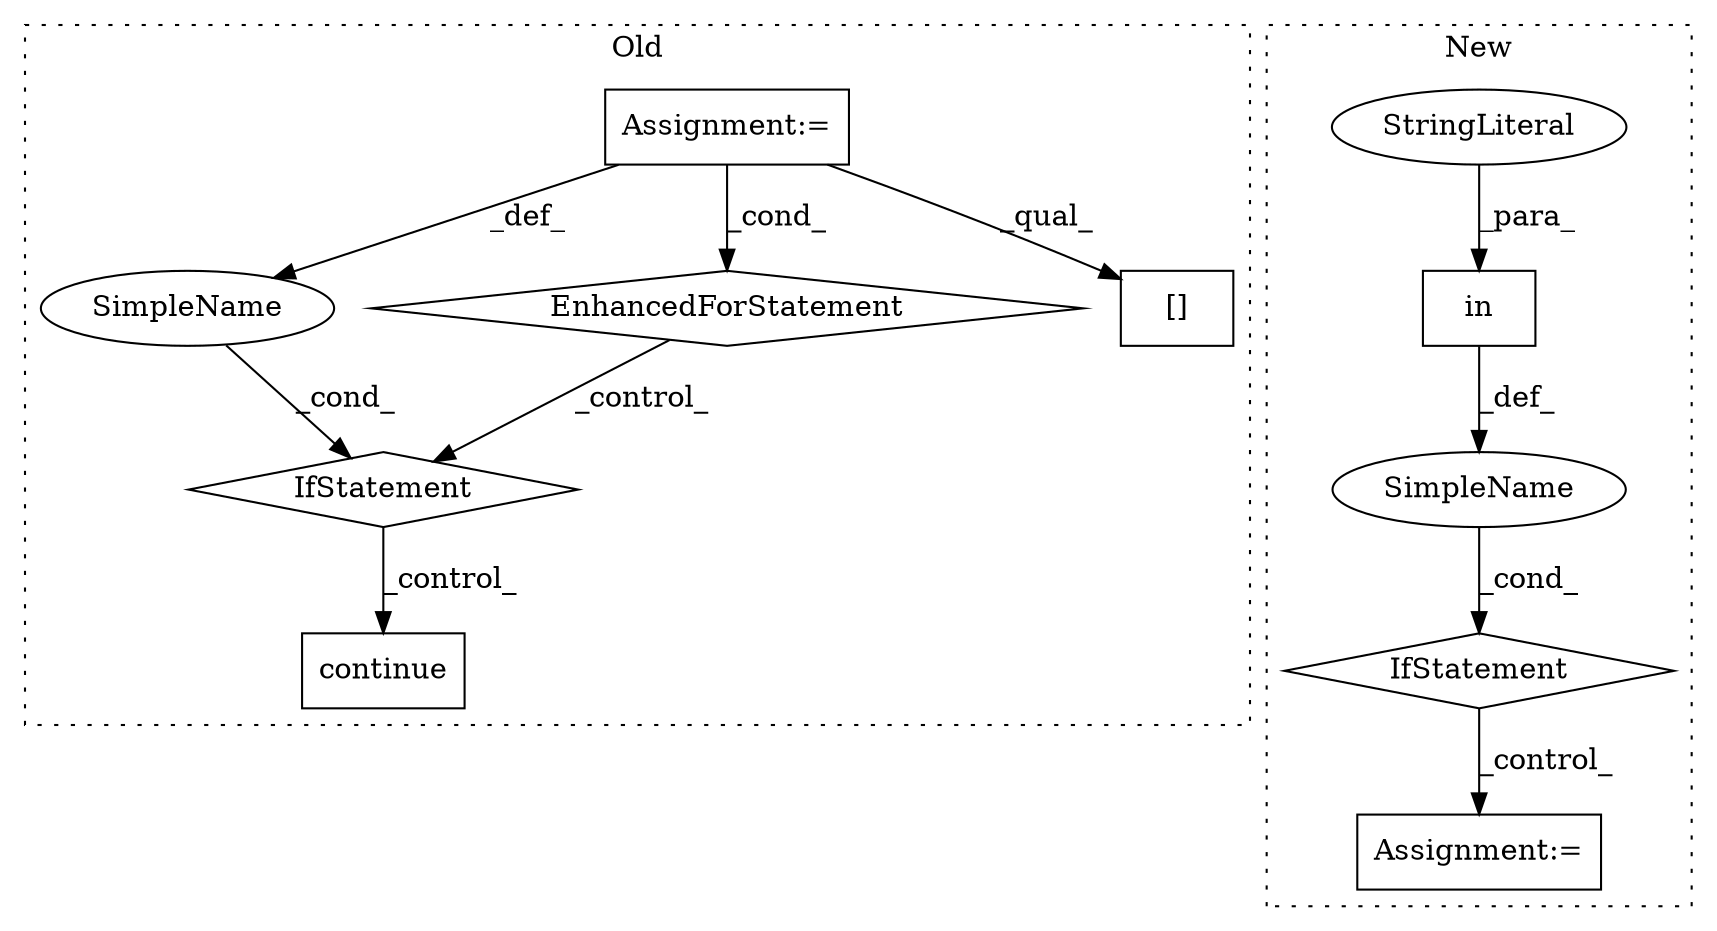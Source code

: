 digraph G {
subgraph cluster0 {
1 [label="continue" a="18" s="2613" l="9" shape="box"];
3 [label="IfStatement" a="25" s="2581,2601" l="4,2" shape="diamond"];
4 [label="SimpleName" a="42" s="" l="" shape="ellipse"];
6 [label="Assignment:=" a="7" s="2470,2571" l="68,2" shape="box"];
10 [label="EnhancedForStatement" a="70" s="2470,2571" l="68,2" shape="diamond"];
11 [label="[]" a="2" s="2651,2659" l="7,1" shape="box"];
label = "Old";
style="dotted";
}
subgraph cluster1 {
2 [label="in" a="105" s="3446" l="35" shape="box"];
5 [label="IfStatement" a="25" s="3438,3481" l="8,2" shape="diamond"];
7 [label="Assignment:=" a="7" s="3625" l="1" shape="box"];
8 [label="SimpleName" a="42" s="" l="" shape="ellipse"];
9 [label="StringLiteral" a="45" s="3446" l="19" shape="ellipse"];
label = "New";
style="dotted";
}
2 -> 8 [label="_def_"];
3 -> 1 [label="_control_"];
4 -> 3 [label="_cond_"];
5 -> 7 [label="_control_"];
6 -> 4 [label="_def_"];
6 -> 10 [label="_cond_"];
6 -> 11 [label="_qual_"];
8 -> 5 [label="_cond_"];
9 -> 2 [label="_para_"];
10 -> 3 [label="_control_"];
}